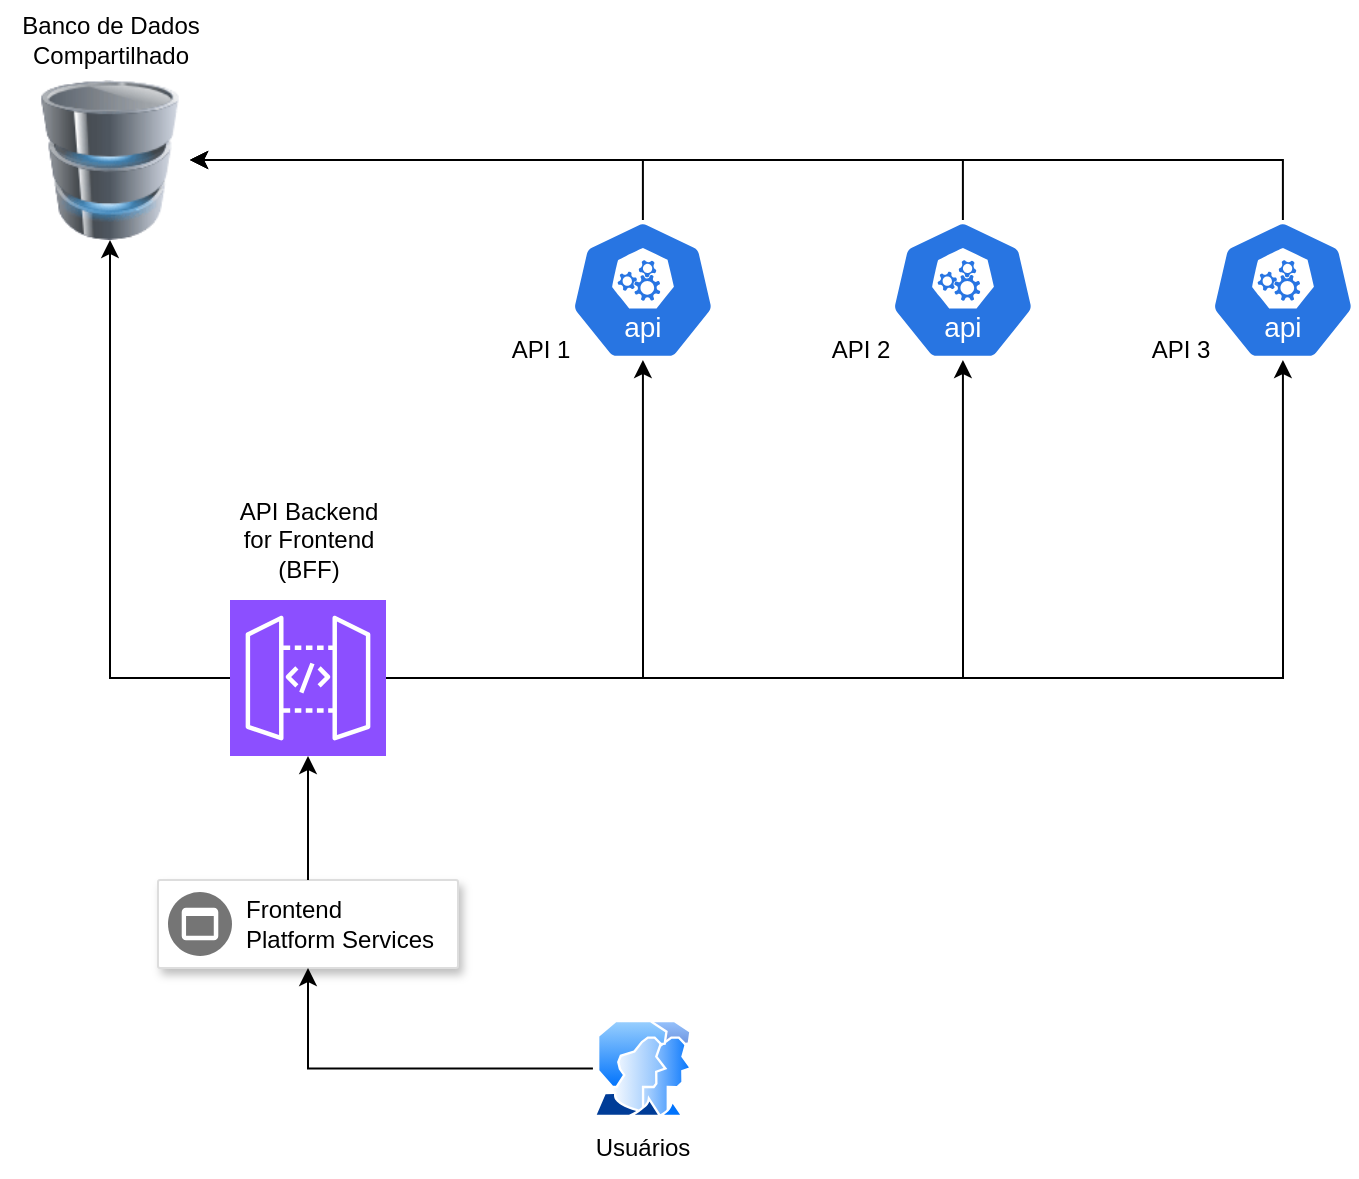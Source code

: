 <mxfile version="23.1.6" type="device">
  <diagram name="Página-1" id="bAA3Fi1BuDBWLDWfdBuh">
    <mxGraphModel dx="991" dy="746" grid="1" gridSize="10" guides="1" tooltips="1" connect="1" arrows="1" fold="1" page="1" pageScale="1" pageWidth="827" pageHeight="1169" math="0" shadow="0">
      <root>
        <mxCell id="0" />
        <mxCell id="1" parent="0" />
        <mxCell id="C3G_QvcVeuzkxrStp8NQ-1" value="" style="image;html=1;image=img/lib/clip_art/computers/Database_128x128.png" vertex="1" parent="1">
          <mxGeometry x="76" y="109" width="80" height="80" as="geometry" />
        </mxCell>
        <mxCell id="C3G_QvcVeuzkxrStp8NQ-11" style="edgeStyle=orthogonalEdgeStyle;rounded=0;orthogonalLoop=1;jettySize=auto;html=1;entryX=0.5;entryY=1;entryDx=0;entryDy=0;" edge="1" parent="1" source="C3G_QvcVeuzkxrStp8NQ-2" target="C3G_QvcVeuzkxrStp8NQ-1">
          <mxGeometry relative="1" as="geometry" />
        </mxCell>
        <mxCell id="C3G_QvcVeuzkxrStp8NQ-2" value="" style="sketch=0;points=[[0,0,0],[0.25,0,0],[0.5,0,0],[0.75,0,0],[1,0,0],[0,1,0],[0.25,1,0],[0.5,1,0],[0.75,1,0],[1,1,0],[0,0.25,0],[0,0.5,0],[0,0.75,0],[1,0.25,0],[1,0.5,0],[1,0.75,0]];outlineConnect=0;fontColor=#232F3E;fillColor=#8C4FFF;strokeColor=#ffffff;dashed=0;verticalLabelPosition=bottom;verticalAlign=top;align=center;html=1;fontSize=12;fontStyle=0;aspect=fixed;shape=mxgraph.aws4.resourceIcon;resIcon=mxgraph.aws4.api_gateway;" vertex="1" parent="1">
          <mxGeometry x="176" y="369" width="78" height="78" as="geometry" />
        </mxCell>
        <mxCell id="C3G_QvcVeuzkxrStp8NQ-12" style="edgeStyle=orthogonalEdgeStyle;rounded=0;orthogonalLoop=1;jettySize=auto;html=1;entryX=1;entryY=0.5;entryDx=0;entryDy=0;" edge="1" parent="1" source="C3G_QvcVeuzkxrStp8NQ-3" target="C3G_QvcVeuzkxrStp8NQ-1">
          <mxGeometry relative="1" as="geometry">
            <Array as="points">
              <mxPoint x="383" y="149" />
            </Array>
          </mxGeometry>
        </mxCell>
        <mxCell id="C3G_QvcVeuzkxrStp8NQ-3" value="" style="aspect=fixed;sketch=0;html=1;dashed=0;whitespace=wrap;fillColor=#2875E2;strokeColor=#ffffff;points=[[0.005,0.63,0],[0.1,0.2,0],[0.9,0.2,0],[0.5,0,0],[0.995,0.63,0],[0.72,0.99,0],[0.5,1,0],[0.28,0.99,0]];shape=mxgraph.kubernetes.icon2;kubernetesLabel=1;prIcon=api" vertex="1" parent="1">
          <mxGeometry x="346" y="179" width="72.92" height="70" as="geometry" />
        </mxCell>
        <mxCell id="C3G_QvcVeuzkxrStp8NQ-13" style="edgeStyle=orthogonalEdgeStyle;rounded=0;orthogonalLoop=1;jettySize=auto;html=1;entryX=1;entryY=0.5;entryDx=0;entryDy=0;" edge="1" parent="1" source="C3G_QvcVeuzkxrStp8NQ-6" target="C3G_QvcVeuzkxrStp8NQ-1">
          <mxGeometry relative="1" as="geometry">
            <Array as="points">
              <mxPoint x="543" y="149" />
            </Array>
          </mxGeometry>
        </mxCell>
        <mxCell id="C3G_QvcVeuzkxrStp8NQ-6" value="" style="aspect=fixed;sketch=0;html=1;dashed=0;whitespace=wrap;fillColor=#2875E2;strokeColor=#ffffff;points=[[0.005,0.63,0],[0.1,0.2,0],[0.9,0.2,0],[0.5,0,0],[0.995,0.63,0],[0.72,0.99,0],[0.5,1,0],[0.28,0.99,0]];shape=mxgraph.kubernetes.icon2;kubernetesLabel=1;prIcon=api" vertex="1" parent="1">
          <mxGeometry x="506" y="179" width="72.92" height="70" as="geometry" />
        </mxCell>
        <mxCell id="C3G_QvcVeuzkxrStp8NQ-14" style="edgeStyle=orthogonalEdgeStyle;rounded=0;orthogonalLoop=1;jettySize=auto;html=1;entryX=1;entryY=0.5;entryDx=0;entryDy=0;" edge="1" parent="1" source="C3G_QvcVeuzkxrStp8NQ-7" target="C3G_QvcVeuzkxrStp8NQ-1">
          <mxGeometry relative="1" as="geometry">
            <Array as="points">
              <mxPoint x="703" y="149" />
            </Array>
          </mxGeometry>
        </mxCell>
        <mxCell id="C3G_QvcVeuzkxrStp8NQ-7" value="" style="aspect=fixed;sketch=0;html=1;dashed=0;whitespace=wrap;fillColor=#2875E2;strokeColor=#ffffff;points=[[0.005,0.63,0],[0.1,0.2,0],[0.9,0.2,0],[0.5,0,0],[0.995,0.63,0],[0.72,0.99,0],[0.5,1,0],[0.28,0.99,0]];shape=mxgraph.kubernetes.icon2;kubernetesLabel=1;prIcon=api" vertex="1" parent="1">
          <mxGeometry x="666" y="179" width="72.92" height="70" as="geometry" />
        </mxCell>
        <mxCell id="C3G_QvcVeuzkxrStp8NQ-8" style="edgeStyle=orthogonalEdgeStyle;rounded=0;orthogonalLoop=1;jettySize=auto;html=1;entryX=0.5;entryY=1;entryDx=0;entryDy=0;entryPerimeter=0;" edge="1" parent="1" source="C3G_QvcVeuzkxrStp8NQ-2" target="C3G_QvcVeuzkxrStp8NQ-3">
          <mxGeometry relative="1" as="geometry" />
        </mxCell>
        <mxCell id="C3G_QvcVeuzkxrStp8NQ-9" style="edgeStyle=orthogonalEdgeStyle;rounded=0;orthogonalLoop=1;jettySize=auto;html=1;entryX=0.5;entryY=1;entryDx=0;entryDy=0;entryPerimeter=0;" edge="1" parent="1" source="C3G_QvcVeuzkxrStp8NQ-2" target="C3G_QvcVeuzkxrStp8NQ-6">
          <mxGeometry relative="1" as="geometry" />
        </mxCell>
        <mxCell id="C3G_QvcVeuzkxrStp8NQ-10" style="edgeStyle=orthogonalEdgeStyle;rounded=0;orthogonalLoop=1;jettySize=auto;html=1;entryX=0.5;entryY=1;entryDx=0;entryDy=0;entryPerimeter=0;" edge="1" parent="1" source="C3G_QvcVeuzkxrStp8NQ-2" target="C3G_QvcVeuzkxrStp8NQ-7">
          <mxGeometry relative="1" as="geometry" />
        </mxCell>
        <mxCell id="C3G_QvcVeuzkxrStp8NQ-15" value="" style="strokeColor=#dddddd;shadow=1;strokeWidth=1;rounded=1;absoluteArcSize=1;arcSize=2;" vertex="1" parent="1">
          <mxGeometry x="140" y="509" width="150" height="44" as="geometry" />
        </mxCell>
        <mxCell id="C3G_QvcVeuzkxrStp8NQ-16" value="Frontend&#xa;Platform Services" style="sketch=0;dashed=0;connectable=0;html=1;fillColor=#757575;strokeColor=none;shape=mxgraph.gcp2.frontend_platform_services;part=1;labelPosition=right;verticalLabelPosition=middle;align=left;verticalAlign=middle;spacingLeft=5;fontSize=12;" vertex="1" parent="C3G_QvcVeuzkxrStp8NQ-15">
          <mxGeometry y="0.5" width="32" height="32" relative="1" as="geometry">
            <mxPoint x="5" y="-16" as="offset" />
          </mxGeometry>
        </mxCell>
        <mxCell id="C3G_QvcVeuzkxrStp8NQ-18" style="edgeStyle=orthogonalEdgeStyle;rounded=0;orthogonalLoop=1;jettySize=auto;html=1;entryX=0.5;entryY=1;entryDx=0;entryDy=0;" edge="1" parent="1" source="C3G_QvcVeuzkxrStp8NQ-17" target="C3G_QvcVeuzkxrStp8NQ-15">
          <mxGeometry relative="1" as="geometry" />
        </mxCell>
        <mxCell id="C3G_QvcVeuzkxrStp8NQ-17" value="" style="image;aspect=fixed;perimeter=ellipsePerimeter;html=1;align=center;shadow=0;dashed=0;spacingTop=3;image=img/lib/active_directory/user_accounts.svg;" vertex="1" parent="1">
          <mxGeometry x="357.46" y="579" width="50" height="48.5" as="geometry" />
        </mxCell>
        <mxCell id="C3G_QvcVeuzkxrStp8NQ-19" style="edgeStyle=orthogonalEdgeStyle;rounded=0;orthogonalLoop=1;jettySize=auto;html=1;entryX=0.5;entryY=1;entryDx=0;entryDy=0;entryPerimeter=0;" edge="1" parent="1" source="C3G_QvcVeuzkxrStp8NQ-15" target="C3G_QvcVeuzkxrStp8NQ-2">
          <mxGeometry relative="1" as="geometry" />
        </mxCell>
        <mxCell id="C3G_QvcVeuzkxrStp8NQ-20" value="Banco de Dados&lt;br&gt;Compartilhado" style="text;html=1;align=center;verticalAlign=middle;resizable=0;points=[];autosize=1;strokeColor=none;fillColor=none;" vertex="1" parent="1">
          <mxGeometry x="61" y="69" width="110" height="40" as="geometry" />
        </mxCell>
        <mxCell id="C3G_QvcVeuzkxrStp8NQ-21" value="API 1" style="text;html=1;align=center;verticalAlign=middle;resizable=0;points=[];autosize=1;strokeColor=none;fillColor=none;" vertex="1" parent="1">
          <mxGeometry x="306" y="229" width="50" height="30" as="geometry" />
        </mxCell>
        <mxCell id="C3G_QvcVeuzkxrStp8NQ-22" value="API 2" style="text;html=1;align=center;verticalAlign=middle;resizable=0;points=[];autosize=1;strokeColor=none;fillColor=none;" vertex="1" parent="1">
          <mxGeometry x="466" y="229" width="50" height="30" as="geometry" />
        </mxCell>
        <mxCell id="C3G_QvcVeuzkxrStp8NQ-23" value="API 3" style="text;html=1;align=center;verticalAlign=middle;resizable=0;points=[];autosize=1;strokeColor=none;fillColor=none;" vertex="1" parent="1">
          <mxGeometry x="626" y="229" width="50" height="30" as="geometry" />
        </mxCell>
        <mxCell id="C3G_QvcVeuzkxrStp8NQ-24" value="API Backend&lt;br&gt;for Frontend&lt;br&gt;(BFF)" style="text;html=1;align=center;verticalAlign=middle;resizable=0;points=[];autosize=1;strokeColor=none;fillColor=none;" vertex="1" parent="1">
          <mxGeometry x="170" y="309" width="90" height="60" as="geometry" />
        </mxCell>
        <mxCell id="C3G_QvcVeuzkxrStp8NQ-25" value="Usuários" style="text;html=1;align=center;verticalAlign=middle;resizable=0;points=[];autosize=1;strokeColor=none;fillColor=none;" vertex="1" parent="1">
          <mxGeometry x="347.46" y="627.5" width="70" height="30" as="geometry" />
        </mxCell>
      </root>
    </mxGraphModel>
  </diagram>
</mxfile>
